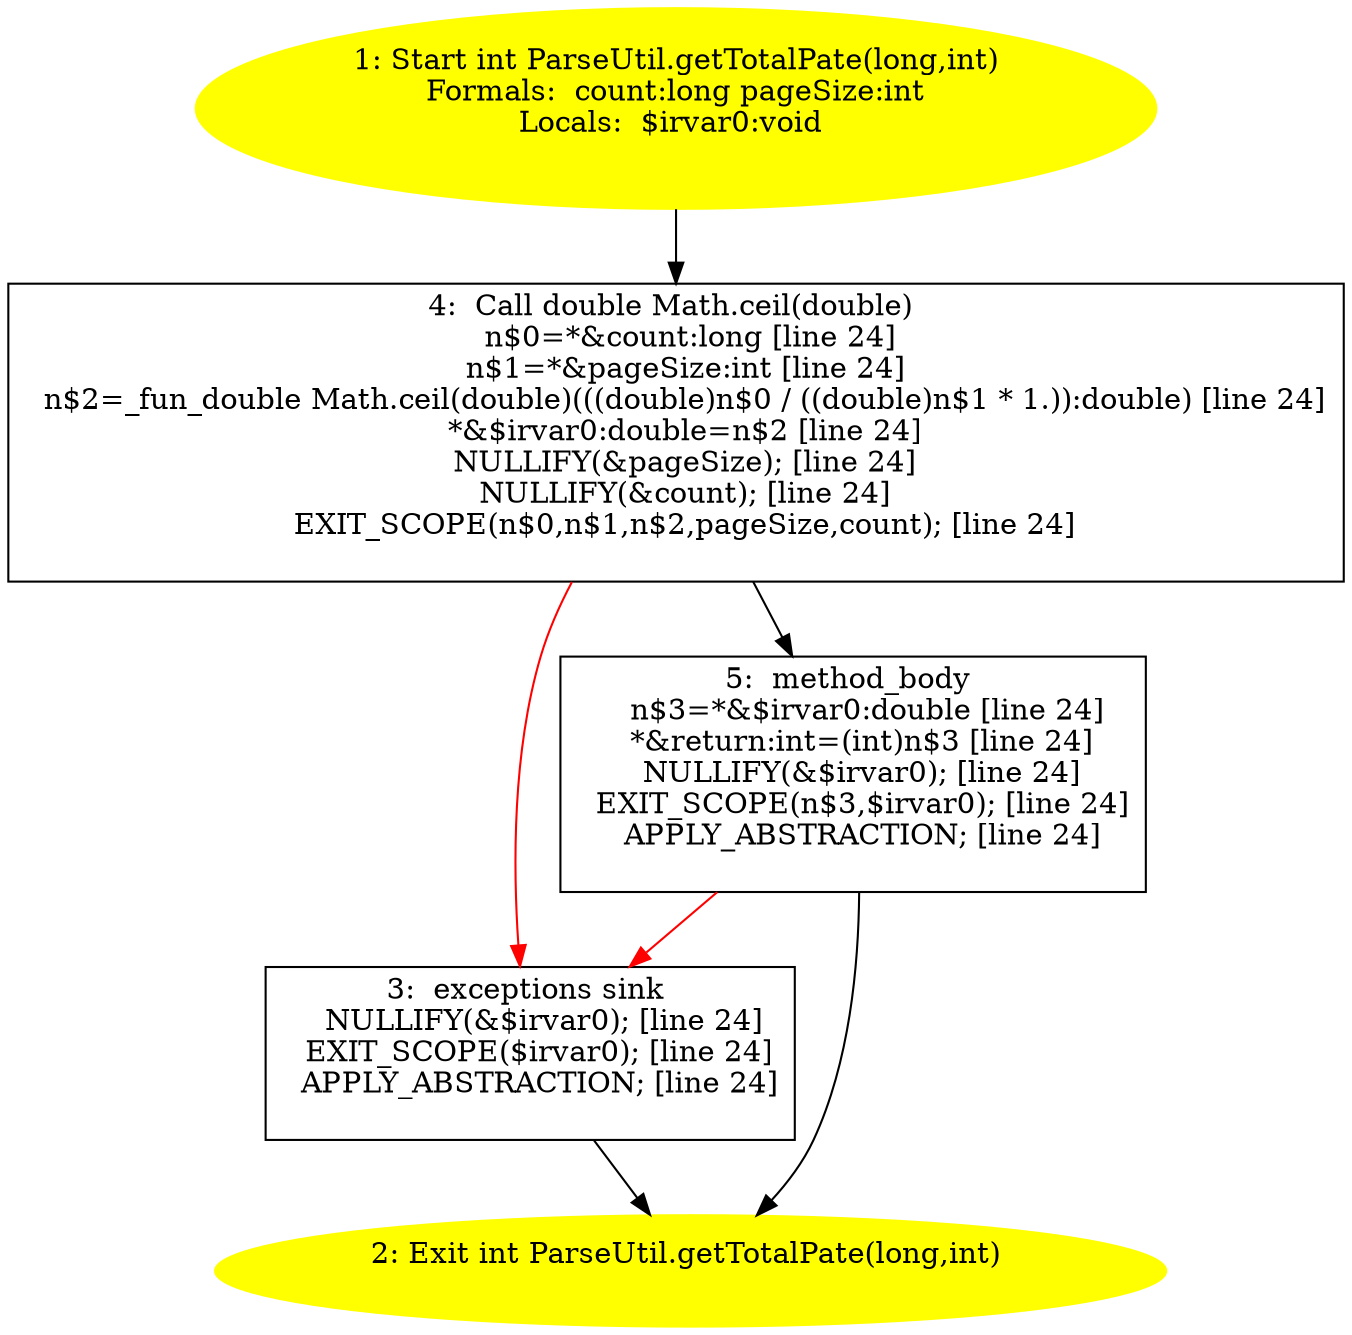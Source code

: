 /* @generated */
digraph cfg {
"com.zrlog.util.ParseUtil.getTotalPate(long,int):int.38844c322d0109d8580f48acd00379d9_1" [label="1: Start int ParseUtil.getTotalPate(long,int)\nFormals:  count:long pageSize:int\nLocals:  $irvar0:void \n  " color=yellow style=filled]
	

	 "com.zrlog.util.ParseUtil.getTotalPate(long,int):int.38844c322d0109d8580f48acd00379d9_1" -> "com.zrlog.util.ParseUtil.getTotalPate(long,int):int.38844c322d0109d8580f48acd00379d9_4" ;
"com.zrlog.util.ParseUtil.getTotalPate(long,int):int.38844c322d0109d8580f48acd00379d9_2" [label="2: Exit int ParseUtil.getTotalPate(long,int) \n  " color=yellow style=filled]
	

"com.zrlog.util.ParseUtil.getTotalPate(long,int):int.38844c322d0109d8580f48acd00379d9_3" [label="3:  exceptions sink \n   NULLIFY(&$irvar0); [line 24]\n  EXIT_SCOPE($irvar0); [line 24]\n  APPLY_ABSTRACTION; [line 24]\n " shape="box"]
	

	 "com.zrlog.util.ParseUtil.getTotalPate(long,int):int.38844c322d0109d8580f48acd00379d9_3" -> "com.zrlog.util.ParseUtil.getTotalPate(long,int):int.38844c322d0109d8580f48acd00379d9_2" ;
"com.zrlog.util.ParseUtil.getTotalPate(long,int):int.38844c322d0109d8580f48acd00379d9_4" [label="4:  Call double Math.ceil(double) \n   n$0=*&count:long [line 24]\n  n$1=*&pageSize:int [line 24]\n  n$2=_fun_double Math.ceil(double)(((double)n$0 / ((double)n$1 * 1.)):double) [line 24]\n  *&$irvar0:double=n$2 [line 24]\n  NULLIFY(&pageSize); [line 24]\n  NULLIFY(&count); [line 24]\n  EXIT_SCOPE(n$0,n$1,n$2,pageSize,count); [line 24]\n " shape="box"]
	

	 "com.zrlog.util.ParseUtil.getTotalPate(long,int):int.38844c322d0109d8580f48acd00379d9_4" -> "com.zrlog.util.ParseUtil.getTotalPate(long,int):int.38844c322d0109d8580f48acd00379d9_5" ;
	 "com.zrlog.util.ParseUtil.getTotalPate(long,int):int.38844c322d0109d8580f48acd00379d9_4" -> "com.zrlog.util.ParseUtil.getTotalPate(long,int):int.38844c322d0109d8580f48acd00379d9_3" [color="red" ];
"com.zrlog.util.ParseUtil.getTotalPate(long,int):int.38844c322d0109d8580f48acd00379d9_5" [label="5:  method_body \n   n$3=*&$irvar0:double [line 24]\n  *&return:int=(int)n$3 [line 24]\n  NULLIFY(&$irvar0); [line 24]\n  EXIT_SCOPE(n$3,$irvar0); [line 24]\n  APPLY_ABSTRACTION; [line 24]\n " shape="box"]
	

	 "com.zrlog.util.ParseUtil.getTotalPate(long,int):int.38844c322d0109d8580f48acd00379d9_5" -> "com.zrlog.util.ParseUtil.getTotalPate(long,int):int.38844c322d0109d8580f48acd00379d9_2" ;
	 "com.zrlog.util.ParseUtil.getTotalPate(long,int):int.38844c322d0109d8580f48acd00379d9_5" -> "com.zrlog.util.ParseUtil.getTotalPate(long,int):int.38844c322d0109d8580f48acd00379d9_3" [color="red" ];
}

